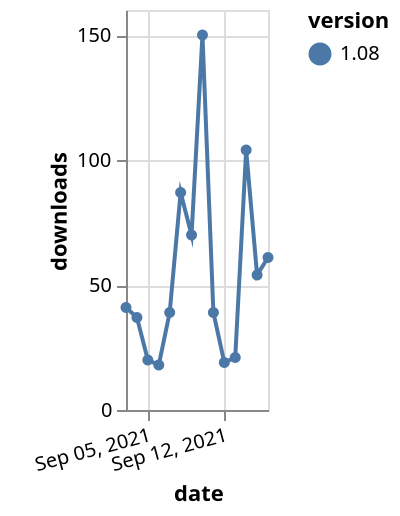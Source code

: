 {"$schema": "https://vega.github.io/schema/vega-lite/v5.json", "description": "A simple bar chart with embedded data.", "data": {"values": [{"date": "2021-09-03", "total": 64138, "delta": 41, "version": "1.08"}, {"date": "2021-09-04", "total": 64175, "delta": 37, "version": "1.08"}, {"date": "2021-09-05", "total": 64195, "delta": 20, "version": "1.08"}, {"date": "2021-09-06", "total": 64213, "delta": 18, "version": "1.08"}, {"date": "2021-09-07", "total": 64252, "delta": 39, "version": "1.08"}, {"date": "2021-09-08", "total": 64339, "delta": 87, "version": "1.08"}, {"date": "2021-09-09", "total": 64409, "delta": 70, "version": "1.08"}, {"date": "2021-09-10", "total": 64559, "delta": 150, "version": "1.08"}, {"date": "2021-09-11", "total": 64598, "delta": 39, "version": "1.08"}, {"date": "2021-09-12", "total": 64617, "delta": 19, "version": "1.08"}, {"date": "2021-09-13", "total": 64638, "delta": 21, "version": "1.08"}, {"date": "2021-09-14", "total": 64742, "delta": 104, "version": "1.08"}, {"date": "2021-09-15", "total": 64796, "delta": 54, "version": "1.08"}, {"date": "2021-09-16", "total": 64857, "delta": 61, "version": "1.08"}]}, "width": "container", "mark": {"type": "line", "point": {"filled": true}}, "encoding": {"x": {"field": "date", "type": "temporal", "timeUnit": "yearmonthdate", "title": "date", "axis": {"labelAngle": -15}}, "y": {"field": "delta", "type": "quantitative", "title": "downloads"}, "color": {"field": "version", "type": "nominal"}, "tooltip": {"field": "delta"}}}